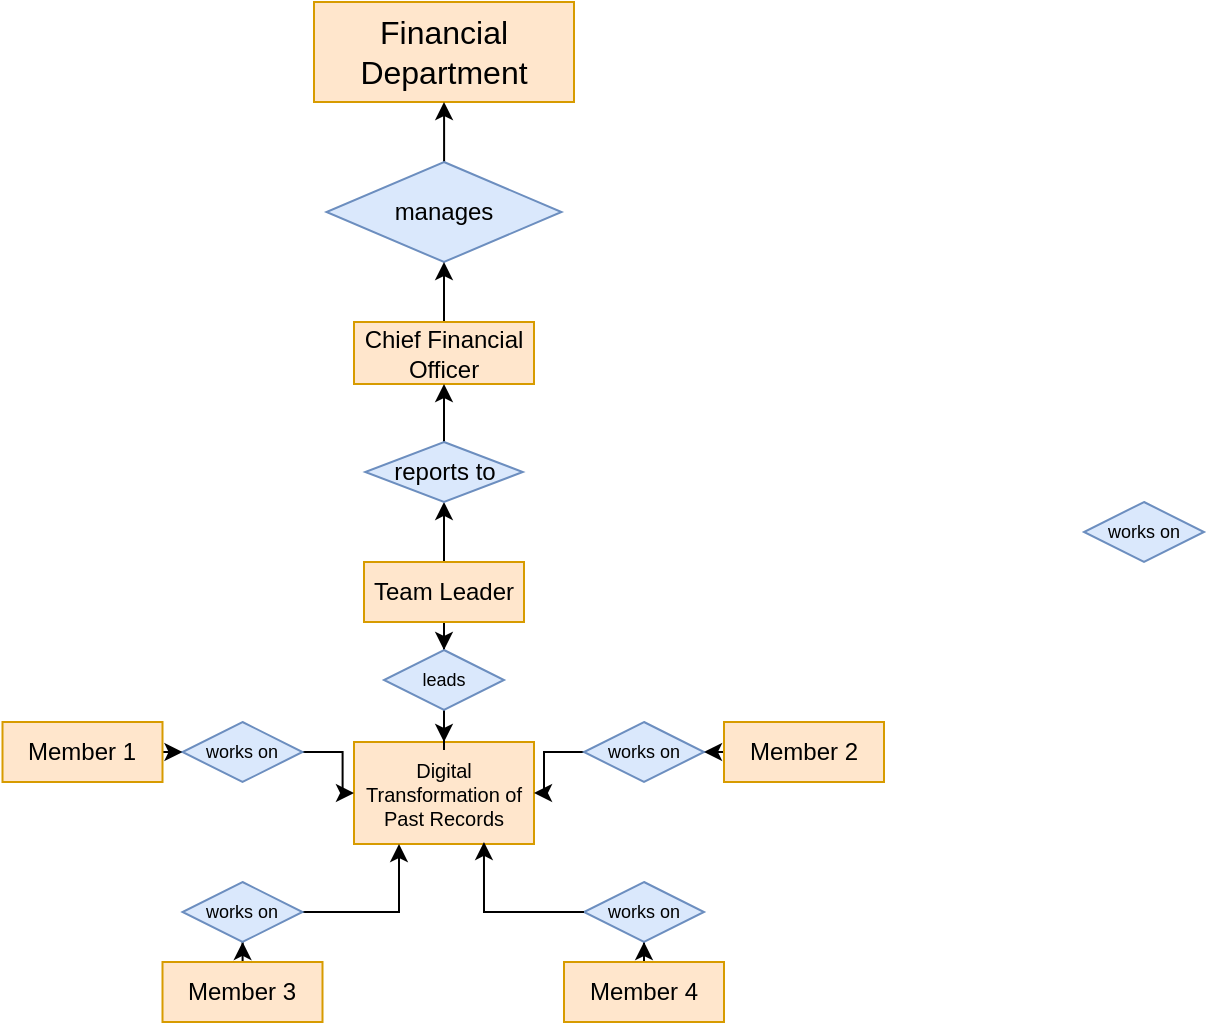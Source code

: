 <mxfile version="26.2.9">
  <diagram name="Page-1" id="f93vgTE0RnJlQmgs2EJv">
    <mxGraphModel dx="212" dy="120" grid="1" gridSize="10" guides="1" tooltips="1" connect="1" arrows="1" fold="1" page="1" pageScale="1" pageWidth="3300" pageHeight="4681" math="0" shadow="0">
      <root>
        <mxCell id="0" />
        <mxCell id="1" parent="0" />
        <mxCell id="0eR9q-JNhLUxjHXUSRgX-1" value="Financial Department" style="rounded=0;whiteSpace=wrap;html=1;fillColor=#ffe6cc;strokeColor=#d79b00;fontSize=16;" vertex="1" parent="1">
          <mxGeometry x="755" y="170" width="130" height="50" as="geometry" />
        </mxCell>
        <mxCell id="0eR9q-JNhLUxjHXUSRgX-17" style="edgeStyle=orthogonalEdgeStyle;rounded=0;orthogonalLoop=1;jettySize=auto;html=1;entryX=0.5;entryY=1;entryDx=0;entryDy=0;" edge="1" parent="1" source="0eR9q-JNhLUxjHXUSRgX-2" target="0eR9q-JNhLUxjHXUSRgX-1">
          <mxGeometry relative="1" as="geometry" />
        </mxCell>
        <mxCell id="0eR9q-JNhLUxjHXUSRgX-2" value="manages" style="rhombus;whiteSpace=wrap;html=1;fillColor=#dae8fc;strokeColor=#6c8ebf;" vertex="1" parent="1">
          <mxGeometry x="761.25" y="250" width="117.5" height="50" as="geometry" />
        </mxCell>
        <mxCell id="0eR9q-JNhLUxjHXUSRgX-19" style="edgeStyle=orthogonalEdgeStyle;rounded=0;orthogonalLoop=1;jettySize=auto;html=1;" edge="1" parent="1" source="0eR9q-JNhLUxjHXUSRgX-3" target="0eR9q-JNhLUxjHXUSRgX-18">
          <mxGeometry relative="1" as="geometry" />
        </mxCell>
        <mxCell id="0eR9q-JNhLUxjHXUSRgX-36" style="edgeStyle=orthogonalEdgeStyle;rounded=0;orthogonalLoop=1;jettySize=auto;html=1;entryX=0.5;entryY=0;entryDx=0;entryDy=0;" edge="1" parent="1" source="0eR9q-JNhLUxjHXUSRgX-3" target="0eR9q-JNhLUxjHXUSRgX-34">
          <mxGeometry relative="1" as="geometry" />
        </mxCell>
        <mxCell id="0eR9q-JNhLUxjHXUSRgX-3" value="Team Leader" style="rounded=0;whiteSpace=wrap;html=1;fillColor=#ffe6cc;strokeColor=#d79b00;" vertex="1" parent="1">
          <mxGeometry x="780" y="450" width="80" height="30" as="geometry" />
        </mxCell>
        <mxCell id="0eR9q-JNhLUxjHXUSRgX-30" style="edgeStyle=orthogonalEdgeStyle;rounded=0;orthogonalLoop=1;jettySize=auto;html=1;" edge="1" parent="1" source="0eR9q-JNhLUxjHXUSRgX-8" target="0eR9q-JNhLUxjHXUSRgX-24">
          <mxGeometry relative="1" as="geometry" />
        </mxCell>
        <mxCell id="0eR9q-JNhLUxjHXUSRgX-8" value="Member 4" style="rounded=0;whiteSpace=wrap;html=1;fillColor=#ffe6cc;strokeColor=#d79b00;" vertex="1" parent="1">
          <mxGeometry x="880" y="650" width="80" height="30" as="geometry" />
        </mxCell>
        <mxCell id="0eR9q-JNhLUxjHXUSRgX-28" style="edgeStyle=orthogonalEdgeStyle;rounded=0;orthogonalLoop=1;jettySize=auto;html=1;" edge="1" parent="1" source="0eR9q-JNhLUxjHXUSRgX-9" target="0eR9q-JNhLUxjHXUSRgX-23">
          <mxGeometry relative="1" as="geometry" />
        </mxCell>
        <mxCell id="0eR9q-JNhLUxjHXUSRgX-9" value="Member 3" style="rounded=0;whiteSpace=wrap;html=1;fillColor=#ffe6cc;strokeColor=#d79b00;" vertex="1" parent="1">
          <mxGeometry x="679.25" y="650" width="80" height="30" as="geometry" />
        </mxCell>
        <mxCell id="0eR9q-JNhLUxjHXUSRgX-26" style="edgeStyle=orthogonalEdgeStyle;rounded=0;orthogonalLoop=1;jettySize=auto;html=1;" edge="1" parent="1" source="0eR9q-JNhLUxjHXUSRgX-10" target="0eR9q-JNhLUxjHXUSRgX-22">
          <mxGeometry relative="1" as="geometry" />
        </mxCell>
        <mxCell id="0eR9q-JNhLUxjHXUSRgX-10" value="Member 1" style="rounded=0;whiteSpace=wrap;html=1;fillColor=#ffe6cc;strokeColor=#d79b00;" vertex="1" parent="1">
          <mxGeometry x="599.25" y="530" width="80" height="30" as="geometry" />
        </mxCell>
        <mxCell id="0eR9q-JNhLUxjHXUSRgX-32" style="edgeStyle=orthogonalEdgeStyle;rounded=0;orthogonalLoop=1;jettySize=auto;html=1;entryX=1;entryY=0.5;entryDx=0;entryDy=0;" edge="1" parent="1" source="0eR9q-JNhLUxjHXUSRgX-11" target="0eR9q-JNhLUxjHXUSRgX-25">
          <mxGeometry relative="1" as="geometry" />
        </mxCell>
        <mxCell id="0eR9q-JNhLUxjHXUSRgX-11" value="Member 2" style="rounded=0;whiteSpace=wrap;html=1;fillColor=#ffe6cc;strokeColor=#d79b00;" vertex="1" parent="1">
          <mxGeometry x="960" y="530" width="80" height="30" as="geometry" />
        </mxCell>
        <mxCell id="0eR9q-JNhLUxjHXUSRgX-12" value="Digital Transformation of Past Records" style="rounded=0;whiteSpace=wrap;html=1;fillColor=#ffe6cc;strokeColor=#d79b00;fontSize=10;" vertex="1" parent="1">
          <mxGeometry x="775" y="540" width="90" height="51" as="geometry" />
        </mxCell>
        <mxCell id="0eR9q-JNhLUxjHXUSRgX-16" style="edgeStyle=orthogonalEdgeStyle;rounded=0;orthogonalLoop=1;jettySize=auto;html=1;entryX=0.5;entryY=1;entryDx=0;entryDy=0;" edge="1" parent="1" source="0eR9q-JNhLUxjHXUSRgX-13" target="0eR9q-JNhLUxjHXUSRgX-2">
          <mxGeometry relative="1" as="geometry" />
        </mxCell>
        <mxCell id="0eR9q-JNhLUxjHXUSRgX-13" value="Chief Financial Officer" style="rounded=0;whiteSpace=wrap;html=1;fillColor=#ffe6cc;strokeColor=#d79b00;" vertex="1" parent="1">
          <mxGeometry x="775" y="330" width="90" height="31" as="geometry" />
        </mxCell>
        <mxCell id="0eR9q-JNhLUxjHXUSRgX-20" style="edgeStyle=orthogonalEdgeStyle;rounded=0;orthogonalLoop=1;jettySize=auto;html=1;" edge="1" parent="1" source="0eR9q-JNhLUxjHXUSRgX-18" target="0eR9q-JNhLUxjHXUSRgX-13">
          <mxGeometry relative="1" as="geometry" />
        </mxCell>
        <mxCell id="0eR9q-JNhLUxjHXUSRgX-18" value="reports to" style="rhombus;whiteSpace=wrap;html=1;fillColor=#dae8fc;strokeColor=#6c8ebf;" vertex="1" parent="1">
          <mxGeometry x="780.63" y="390" width="78.75" height="30" as="geometry" />
        </mxCell>
        <mxCell id="0eR9q-JNhLUxjHXUSRgX-21" value="works on" style="rhombus;whiteSpace=wrap;html=1;fillColor=#dae8fc;strokeColor=#6c8ebf;fontSize=9;" vertex="1" parent="1">
          <mxGeometry x="1140" y="420" width="60" height="30" as="geometry" />
        </mxCell>
        <mxCell id="0eR9q-JNhLUxjHXUSRgX-27" style="edgeStyle=orthogonalEdgeStyle;rounded=0;orthogonalLoop=1;jettySize=auto;html=1;" edge="1" parent="1" source="0eR9q-JNhLUxjHXUSRgX-22" target="0eR9q-JNhLUxjHXUSRgX-12">
          <mxGeometry relative="1" as="geometry" />
        </mxCell>
        <mxCell id="0eR9q-JNhLUxjHXUSRgX-22" value="works on" style="rhombus;whiteSpace=wrap;html=1;fillColor=#dae8fc;strokeColor=#6c8ebf;fontSize=9;" vertex="1" parent="1">
          <mxGeometry x="689.25" y="530" width="60" height="30" as="geometry" />
        </mxCell>
        <mxCell id="0eR9q-JNhLUxjHXUSRgX-29" style="edgeStyle=orthogonalEdgeStyle;rounded=0;orthogonalLoop=1;jettySize=auto;html=1;entryX=0.25;entryY=1;entryDx=0;entryDy=0;" edge="1" parent="1" source="0eR9q-JNhLUxjHXUSRgX-23" target="0eR9q-JNhLUxjHXUSRgX-12">
          <mxGeometry relative="1" as="geometry" />
        </mxCell>
        <mxCell id="0eR9q-JNhLUxjHXUSRgX-23" value="works on" style="rhombus;whiteSpace=wrap;html=1;fillColor=#dae8fc;strokeColor=#6c8ebf;fontSize=9;" vertex="1" parent="1">
          <mxGeometry x="689.25" y="610" width="60" height="30" as="geometry" />
        </mxCell>
        <mxCell id="0eR9q-JNhLUxjHXUSRgX-24" value="works on" style="rhombus;whiteSpace=wrap;html=1;fillColor=#dae8fc;strokeColor=#6c8ebf;fontSize=9;" vertex="1" parent="1">
          <mxGeometry x="890" y="610" width="60" height="30" as="geometry" />
        </mxCell>
        <mxCell id="0eR9q-JNhLUxjHXUSRgX-33" style="edgeStyle=orthogonalEdgeStyle;rounded=0;orthogonalLoop=1;jettySize=auto;html=1;entryX=1;entryY=0.5;entryDx=0;entryDy=0;" edge="1" parent="1" source="0eR9q-JNhLUxjHXUSRgX-25" target="0eR9q-JNhLUxjHXUSRgX-12">
          <mxGeometry relative="1" as="geometry" />
        </mxCell>
        <mxCell id="0eR9q-JNhLUxjHXUSRgX-25" value="works on" style="rhombus;whiteSpace=wrap;html=1;fillColor=#dae8fc;strokeColor=#6c8ebf;fontSize=9;" vertex="1" parent="1">
          <mxGeometry x="890" y="530" width="60" height="30" as="geometry" />
        </mxCell>
        <mxCell id="0eR9q-JNhLUxjHXUSRgX-31" style="edgeStyle=orthogonalEdgeStyle;rounded=0;orthogonalLoop=1;jettySize=auto;html=1;entryX=0.722;entryY=0.98;entryDx=0;entryDy=0;entryPerimeter=0;" edge="1" parent="1" source="0eR9q-JNhLUxjHXUSRgX-24" target="0eR9q-JNhLUxjHXUSRgX-12">
          <mxGeometry relative="1" as="geometry" />
        </mxCell>
        <mxCell id="0eR9q-JNhLUxjHXUSRgX-37" style="edgeStyle=orthogonalEdgeStyle;rounded=0;orthogonalLoop=1;jettySize=auto;html=1;entryX=0.5;entryY=0;entryDx=0;entryDy=0;" edge="1" parent="1" source="0eR9q-JNhLUxjHXUSRgX-34" target="0eR9q-JNhLUxjHXUSRgX-12">
          <mxGeometry relative="1" as="geometry" />
        </mxCell>
        <mxCell id="0eR9q-JNhLUxjHXUSRgX-34" value="leads" style="rhombus;whiteSpace=wrap;html=1;fillColor=#dae8fc;strokeColor=#6c8ebf;fontSize=9;" vertex="1" parent="1">
          <mxGeometry x="790" y="494" width="60" height="30" as="geometry" />
        </mxCell>
      </root>
    </mxGraphModel>
  </diagram>
</mxfile>

